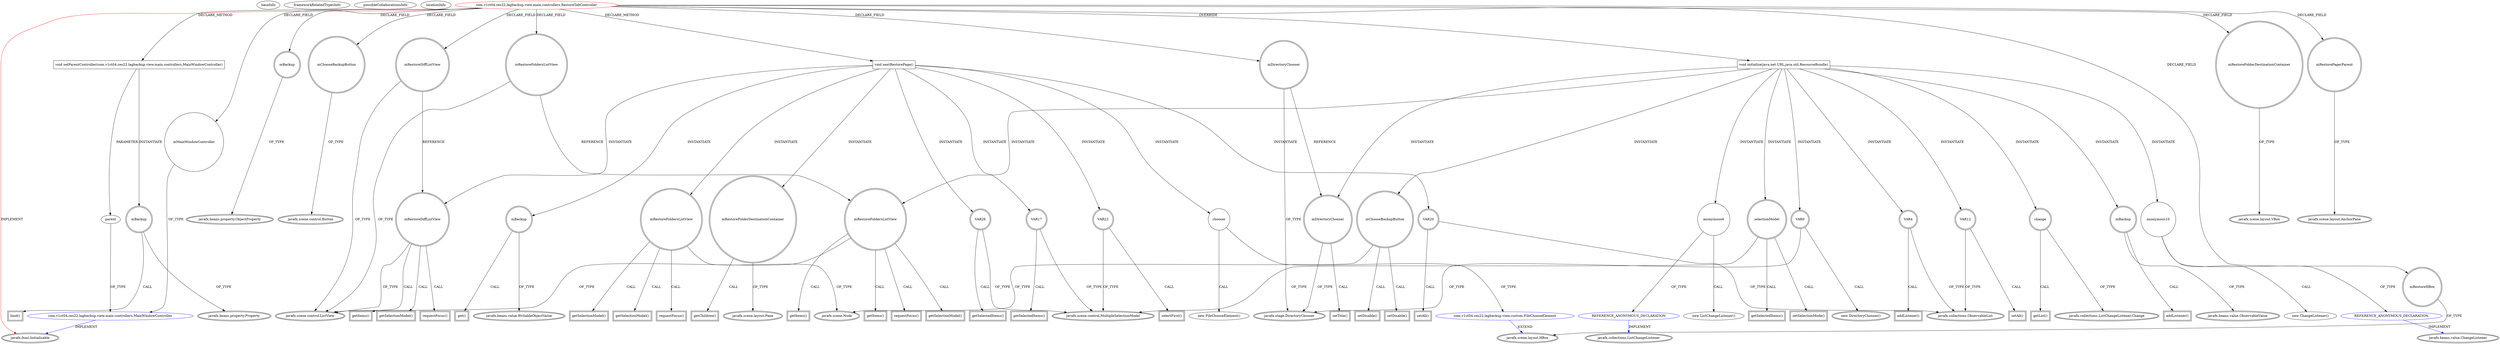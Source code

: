 digraph {
baseInfo[graphId=4632,category="extension_graph",isAnonymous=false,possibleRelation=true]
frameworkRelatedTypesInfo[0="javafx.fxml.Initializable"]
possibleCollaborationsInfo[0="4632~OVERRIDING_METHOD_DECLARATION-INSTANTIATION-~javafx.fxml.Initializable ~javafx.beans.value.ChangeListener ~false~true",1="4632~CLIENT_METHOD_DECLARATION-PARAMETER_DECLARATION-FIELD_DECLARATION-~javafx.fxml.Initializable ~javafx.fxml.Initializable ~false~false",2="4632~OVERRIDING_METHOD_DECLARATION-INSTANTIATION-~javafx.fxml.Initializable ~javafx.collections.ListChangeListener ~false~true",3="4632~CLIENT_METHOD_DECLARATION-INSTANTIATION-~javafx.fxml.Initializable ~javafx.scene.layout.HBox ~false~false"]
locationInfo[projectName="v1ct04-lagbackup",filePath="/v1ct04-lagbackup/lagbackup-master/src/com/v1ct04/ces22/lagbackup/view/main/controllers/RestoreTabController.java",contextSignature="RestoreTabController",graphId="4632"]
0[label="com.v1ct04.ces22.lagbackup.view.main.controllers.RestoreTabController",vertexType="ROOT_CLIENT_CLASS_DECLARATION",isFrameworkType=false,color=red]
1[label="javafx.fxml.Initializable",vertexType="FRAMEWORK_INTERFACE_TYPE",isFrameworkType=true,peripheries=2]
2[label="mBackup",vertexType="FIELD_DECLARATION",isFrameworkType=true,peripheries=2,shape=circle]
3[label="javafx.beans.property.ObjectProperty",vertexType="FRAMEWORK_CLASS_TYPE",isFrameworkType=true,peripheries=2]
4[label="mChooseBackupButton",vertexType="FIELD_DECLARATION",isFrameworkType=true,peripheries=2,shape=circle]
5[label="javafx.scene.control.Button",vertexType="FRAMEWORK_CLASS_TYPE",isFrameworkType=true,peripheries=2]
6[label="mDirectoryChooser",vertexType="FIELD_DECLARATION",isFrameworkType=true,peripheries=2,shape=circle]
7[label="javafx.stage.DirectoryChooser",vertexType="FRAMEWORK_CLASS_TYPE",isFrameworkType=true,peripheries=2]
8[label="mMainWindowController",vertexType="FIELD_DECLARATION",isFrameworkType=false,shape=circle]
9[label="com.v1ct04.ces22.lagbackup.view.main.controllers.MainWindowController",vertexType="REFERENCE_CLIENT_CLASS_DECLARATION",isFrameworkType=false,color=blue]
11[label="mRestoreDiffListView",vertexType="FIELD_DECLARATION",isFrameworkType=true,peripheries=2,shape=circle]
12[label="javafx.scene.control.ListView",vertexType="FRAMEWORK_CLASS_TYPE",isFrameworkType=true,peripheries=2]
13[label="mRestoreFolderDestinationContainer",vertexType="FIELD_DECLARATION",isFrameworkType=true,peripheries=2,shape=circle]
14[label="javafx.scene.layout.VBox",vertexType="FRAMEWORK_CLASS_TYPE",isFrameworkType=true,peripheries=2]
15[label="mRestoreFoldersListView",vertexType="FIELD_DECLARATION",isFrameworkType=true,peripheries=2,shape=circle]
17[label="mRestoreHBox",vertexType="FIELD_DECLARATION",isFrameworkType=true,peripheries=2,shape=circle]
18[label="javafx.scene.layout.HBox",vertexType="FRAMEWORK_CLASS_TYPE",isFrameworkType=true,peripheries=2]
19[label="mRestorePagerParent",vertexType="FIELD_DECLARATION",isFrameworkType=true,peripheries=2,shape=circle]
20[label="javafx.scene.layout.AnchorPane",vertexType="FRAMEWORK_CLASS_TYPE",isFrameworkType=true,peripheries=2]
21[label="void initialize(java.net.URL,java.util.ResourceBundle)",vertexType="OVERRIDING_METHOD_DECLARATION",isFrameworkType=false,shape=box]
23[label="VAR0",vertexType="VARIABLE_EXPRESION",isFrameworkType=true,peripheries=2,shape=circle]
22[label="new DirectoryChooser()",vertexType="CONSTRUCTOR_CALL",isFrameworkType=true,peripheries=2]
25[label="mDirectoryChooser",vertexType="VARIABLE_EXPRESION",isFrameworkType=true,peripheries=2,shape=circle]
26[label="setTitle()",vertexType="INSIDE_CALL",isFrameworkType=true,peripheries=2,shape=box]
28[label="mRestoreFoldersListView",vertexType="VARIABLE_EXPRESION",isFrameworkType=true,peripheries=2,shape=circle]
29[label="getSelectionModel()",vertexType="INSIDE_CALL",isFrameworkType=true,peripheries=2,shape=box]
31[label="selectionModel",vertexType="VARIABLE_EXPRESION",isFrameworkType=true,peripheries=2,shape=circle]
33[label="javafx.scene.control.MultipleSelectionModel",vertexType="FRAMEWORK_CLASS_TYPE",isFrameworkType=true,peripheries=2]
32[label="setSelectionMode()",vertexType="INSIDE_CALL",isFrameworkType=true,peripheries=2,shape=box]
34[label="VAR4",vertexType="VARIABLE_EXPRESION",isFrameworkType=true,peripheries=2,shape=circle]
36[label="javafx.collections.ObservableList",vertexType="FRAMEWORK_INTERFACE_TYPE",isFrameworkType=true,peripheries=2]
35[label="addListener()",vertexType="INSIDE_CALL",isFrameworkType=true,peripheries=2,shape=box]
38[label="getSelectedItems()",vertexType="INSIDE_CALL",isFrameworkType=true,peripheries=2,shape=box]
40[label="anonymous6",vertexType="VARIABLE_EXPRESION",isFrameworkType=false,shape=circle]
41[label="REFERENCE_ANONYMOUS_DECLARATION",vertexType="REFERENCE_ANONYMOUS_DECLARATION",isFrameworkType=false,color=blue]
42[label="javafx.collections.ListChangeListener",vertexType="FRAMEWORK_INTERFACE_TYPE",isFrameworkType=true,peripheries=2]
39[label="new ListChangeListener()",vertexType="CONSTRUCTOR_CALL",isFrameworkType=false]
43[label="mChooseBackupButton",vertexType="VARIABLE_EXPRESION",isFrameworkType=true,peripheries=2,shape=circle]
45[label="javafx.scene.Node",vertexType="FRAMEWORK_CLASS_TYPE",isFrameworkType=true,peripheries=2]
44[label="setDisable()",vertexType="INSIDE_CALL",isFrameworkType=true,peripheries=2,shape=box]
46[label="change",vertexType="VARIABLE_EXPRESION",isFrameworkType=true,peripheries=2,shape=circle]
48[label="javafx.collections.ListChangeListener.Change",vertexType="FRAMEWORK_CLASS_TYPE",isFrameworkType=true,peripheries=2]
47[label="getList()",vertexType="INSIDE_CALL",isFrameworkType=true,peripheries=2,shape=box]
49[label="mBackup",vertexType="VARIABLE_EXPRESION",isFrameworkType=true,peripheries=2,shape=circle]
51[label="javafx.beans.value.ObservableValue",vertexType="FRAMEWORK_INTERFACE_TYPE",isFrameworkType=true,peripheries=2]
50[label="addListener()",vertexType="INSIDE_CALL",isFrameworkType=true,peripheries=2,shape=box]
53[label="anonymous10",vertexType="VARIABLE_EXPRESION",isFrameworkType=false,shape=circle]
54[label="REFERENCE_ANONYMOUS_DECLARATION",vertexType="REFERENCE_ANONYMOUS_DECLARATION",isFrameworkType=false,color=blue]
55[label="javafx.beans.value.ChangeListener",vertexType="FRAMEWORK_INTERFACE_TYPE",isFrameworkType=true,peripheries=2]
52[label="new ChangeListener()",vertexType="CONSTRUCTOR_CALL",isFrameworkType=false]
57[label="getItems()",vertexType="INSIDE_CALL",isFrameworkType=true,peripheries=2,shape=box]
58[label="VAR12",vertexType="VARIABLE_EXPRESION",isFrameworkType=true,peripheries=2,shape=circle]
59[label="setAll()",vertexType="INSIDE_CALL",isFrameworkType=true,peripheries=2,shape=box]
62[label="getItems()",vertexType="INSIDE_CALL",isFrameworkType=true,peripheries=2,shape=box]
64[label="requestFocus()",vertexType="INSIDE_CALL",isFrameworkType=true,peripheries=2,shape=box]
66[label="setDisable()",vertexType="INSIDE_CALL",isFrameworkType=true,peripheries=2,shape=box]
67[label="void nextRestorePage()",vertexType="CLIENT_METHOD_DECLARATION",isFrameworkType=false,shape=box]
68[label="mRestoreFoldersListView",vertexType="VARIABLE_EXPRESION",isFrameworkType=true,peripheries=2,shape=circle]
69[label="requestFocus()",vertexType="INSIDE_CALL",isFrameworkType=true,peripheries=2,shape=box]
71[label="VAR17",vertexType="VARIABLE_EXPRESION",isFrameworkType=true,peripheries=2,shape=circle]
72[label="getSelectedItems()",vertexType="INSIDE_CALL",isFrameworkType=true,peripheries=2,shape=box]
75[label="getSelectionModel()",vertexType="INSIDE_CALL",isFrameworkType=true,peripheries=2,shape=box]
76[label="mBackup",vertexType="VARIABLE_EXPRESION",isFrameworkType=true,peripheries=2,shape=circle]
78[label="javafx.beans.value.WritableObjectValue",vertexType="FRAMEWORK_INTERFACE_TYPE",isFrameworkType=true,peripheries=2]
77[label="get()",vertexType="INSIDE_CALL",isFrameworkType=true,peripheries=2,shape=box]
79[label="VAR20",vertexType="VARIABLE_EXPRESION",isFrameworkType=true,peripheries=2,shape=circle]
80[label="setAll()",vertexType="INSIDE_CALL",isFrameworkType=true,peripheries=2,shape=box]
82[label="mRestoreDiffListView",vertexType="VARIABLE_EXPRESION",isFrameworkType=true,peripheries=2,shape=circle]
83[label="getItems()",vertexType="INSIDE_CALL",isFrameworkType=true,peripheries=2,shape=box]
85[label="VAR22",vertexType="VARIABLE_EXPRESION",isFrameworkType=true,peripheries=2,shape=circle]
86[label="selectFirst()",vertexType="INSIDE_CALL",isFrameworkType=true,peripheries=2,shape=box]
89[label="getSelectionModel()",vertexType="INSIDE_CALL",isFrameworkType=true,peripheries=2,shape=box]
91[label="requestFocus()",vertexType="INSIDE_CALL",isFrameworkType=true,peripheries=2,shape=box]
92[label="mRestoreFolderDestinationContainer",vertexType="VARIABLE_EXPRESION",isFrameworkType=true,peripheries=2,shape=circle]
94[label="javafx.scene.layout.Pane",vertexType="FRAMEWORK_CLASS_TYPE",isFrameworkType=true,peripheries=2]
93[label="getChildren()",vertexType="INSIDE_CALL",isFrameworkType=true,peripheries=2,shape=box]
95[label="VAR26",vertexType="VARIABLE_EXPRESION",isFrameworkType=true,peripheries=2,shape=circle]
96[label="getSelectedItems()",vertexType="INSIDE_CALL",isFrameworkType=true,peripheries=2,shape=box]
99[label="getSelectionModel()",vertexType="INSIDE_CALL",isFrameworkType=true,peripheries=2,shape=box]
101[label="chooser",vertexType="VARIABLE_EXPRESION",isFrameworkType=false,shape=circle]
102[label="com.v1ct04.ces22.lagbackup.view.custom.FileChooseElement",vertexType="REFERENCE_CLIENT_CLASS_DECLARATION",isFrameworkType=false,color=blue]
100[label="new FileChooseElement()",vertexType="CONSTRUCTOR_CALL",isFrameworkType=false]
125[label="void setParentController(com.v1ct04.ces22.lagbackup.view.main.controllers.MainWindowController)",vertexType="CLIENT_METHOD_DECLARATION",isFrameworkType=false,shape=box]
126[label="parent",vertexType="PARAMETER_DECLARATION",isFrameworkType=false]
128[label="mBackup",vertexType="VARIABLE_EXPRESION",isFrameworkType=true,peripheries=2,shape=circle]
130[label="javafx.beans.property.Property",vertexType="FRAMEWORK_INTERFACE_TYPE",isFrameworkType=true,peripheries=2]
129[label="bind()",vertexType="INSIDE_CALL",isFrameworkType=true,peripheries=2,shape=box]
0->1[label="IMPLEMENT",color=red]
0->2[label="DECLARE_FIELD"]
2->3[label="OF_TYPE"]
0->4[label="DECLARE_FIELD"]
4->5[label="OF_TYPE"]
0->6[label="DECLARE_FIELD"]
6->7[label="OF_TYPE"]
0->8[label="DECLARE_FIELD"]
9->1[label="IMPLEMENT",color=blue]
8->9[label="OF_TYPE"]
0->11[label="DECLARE_FIELD"]
11->12[label="OF_TYPE"]
0->13[label="DECLARE_FIELD"]
13->14[label="OF_TYPE"]
0->15[label="DECLARE_FIELD"]
15->12[label="OF_TYPE"]
0->17[label="DECLARE_FIELD"]
17->18[label="OF_TYPE"]
0->19[label="DECLARE_FIELD"]
19->20[label="OF_TYPE"]
0->21[label="OVERRIDE"]
21->23[label="INSTANTIATE"]
23->7[label="OF_TYPE"]
23->22[label="CALL"]
21->25[label="INSTANTIATE"]
6->25[label="REFERENCE"]
25->7[label="OF_TYPE"]
25->26[label="CALL"]
21->28[label="INSTANTIATE"]
15->28[label="REFERENCE"]
28->12[label="OF_TYPE"]
28->29[label="CALL"]
21->31[label="INSTANTIATE"]
31->33[label="OF_TYPE"]
31->32[label="CALL"]
21->34[label="INSTANTIATE"]
34->36[label="OF_TYPE"]
34->35[label="CALL"]
31->38[label="CALL"]
21->40[label="INSTANTIATE"]
41->42[label="IMPLEMENT",color=blue]
40->41[label="OF_TYPE"]
40->39[label="CALL"]
21->43[label="INSTANTIATE"]
43->45[label="OF_TYPE"]
43->44[label="CALL"]
21->46[label="INSTANTIATE"]
46->48[label="OF_TYPE"]
46->47[label="CALL"]
21->49[label="INSTANTIATE"]
49->51[label="OF_TYPE"]
49->50[label="CALL"]
21->53[label="INSTANTIATE"]
54->55[label="IMPLEMENT",color=blue]
53->54[label="OF_TYPE"]
53->52[label="CALL"]
28->57[label="CALL"]
21->58[label="INSTANTIATE"]
58->36[label="OF_TYPE"]
58->59[label="CALL"]
28->62[label="CALL"]
28->64[label="CALL"]
43->66[label="CALL"]
0->67[label="DECLARE_METHOD"]
67->68[label="INSTANTIATE"]
68->45[label="OF_TYPE"]
68->69[label="CALL"]
67->71[label="INSTANTIATE"]
71->33[label="OF_TYPE"]
71->72[label="CALL"]
68->75[label="CALL"]
67->76[label="INSTANTIATE"]
76->78[label="OF_TYPE"]
76->77[label="CALL"]
67->79[label="INSTANTIATE"]
79->36[label="OF_TYPE"]
79->80[label="CALL"]
67->82[label="INSTANTIATE"]
11->82[label="REFERENCE"]
82->12[label="OF_TYPE"]
82->83[label="CALL"]
67->85[label="INSTANTIATE"]
85->33[label="OF_TYPE"]
85->86[label="CALL"]
82->89[label="CALL"]
82->91[label="CALL"]
67->92[label="INSTANTIATE"]
92->94[label="OF_TYPE"]
92->93[label="CALL"]
67->95[label="INSTANTIATE"]
95->33[label="OF_TYPE"]
95->96[label="CALL"]
68->99[label="CALL"]
67->101[label="INSTANTIATE"]
102->18[label="EXTEND",color=blue]
101->102[label="OF_TYPE"]
101->100[label="CALL"]
0->125[label="DECLARE_METHOD"]
126->9[label="OF_TYPE"]
125->126[label="PARAMETER"]
125->128[label="INSTANTIATE"]
128->130[label="OF_TYPE"]
128->129[label="CALL"]
}
